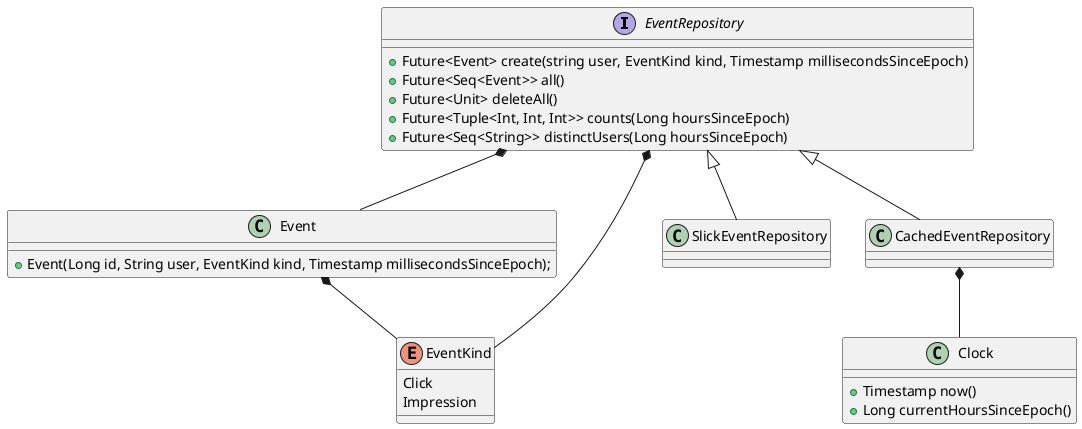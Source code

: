 @startuml
interface EventRepository {
        +Future<Event> create(string user, EventKind kind, Timestamp millisecondsSinceEpoch)
        +Future<Seq<Event>> all()
        +Future<Unit> deleteAll()
        +Future<Tuple<Int, Int, Int>> counts(Long hoursSinceEpoch)
        +Future<Seq<String>> distinctUsers(Long hoursSinceEpoch)
}

class Event {
       +Event(Long id, String user, EventKind kind, Timestamp millisecondsSinceEpoch);
}

enum EventKind {
        Click
        Impression
}

class SlickEventRepository
class CachedEventRepository
class Clock {
    +Timestamp now()
    +Long currentHoursSinceEpoch()
}

EventRepository <|-- SlickEventRepository
EventRepository <|-- CachedEventRepository

EventRepository *-- Event
EventRepository *-- EventKind
Event *-- EventKind
CachedEventRepository *-- Clock
@enduml
